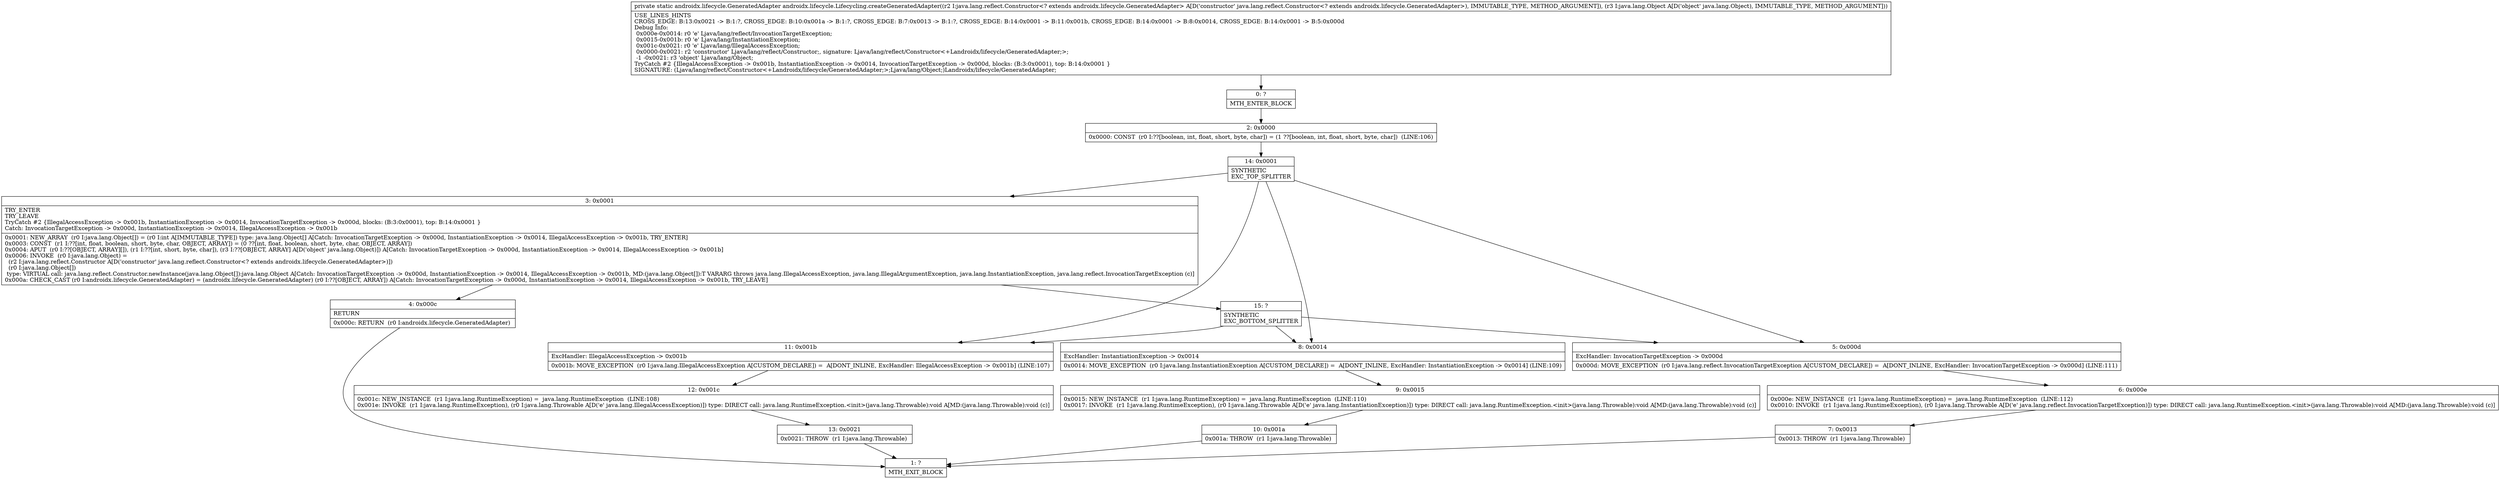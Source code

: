 digraph "CFG forandroidx.lifecycle.Lifecycling.createGeneratedAdapter(Ljava\/lang\/reflect\/Constructor;Ljava\/lang\/Object;)Landroidx\/lifecycle\/GeneratedAdapter;" {
Node_0 [shape=record,label="{0\:\ ?|MTH_ENTER_BLOCK\l}"];
Node_2 [shape=record,label="{2\:\ 0x0000|0x0000: CONST  (r0 I:??[boolean, int, float, short, byte, char]) = (1 ??[boolean, int, float, short, byte, char])  (LINE:106)\l}"];
Node_14 [shape=record,label="{14\:\ 0x0001|SYNTHETIC\lEXC_TOP_SPLITTER\l}"];
Node_3 [shape=record,label="{3\:\ 0x0001|TRY_ENTER\lTRY_LEAVE\lTryCatch #2 \{IllegalAccessException \-\> 0x001b, InstantiationException \-\> 0x0014, InvocationTargetException \-\> 0x000d, blocks: (B:3:0x0001), top: B:14:0x0001 \}\lCatch: InvocationTargetException \-\> 0x000d, InstantiationException \-\> 0x0014, IllegalAccessException \-\> 0x001b\l|0x0001: NEW_ARRAY  (r0 I:java.lang.Object[]) = (r0 I:int A[IMMUTABLE_TYPE]) type: java.lang.Object[] A[Catch: InvocationTargetException \-\> 0x000d, InstantiationException \-\> 0x0014, IllegalAccessException \-\> 0x001b, TRY_ENTER]\l0x0003: CONST  (r1 I:??[int, float, boolean, short, byte, char, OBJECT, ARRAY]) = (0 ??[int, float, boolean, short, byte, char, OBJECT, ARRAY]) \l0x0004: APUT  (r0 I:??[OBJECT, ARRAY][]), (r1 I:??[int, short, byte, char]), (r3 I:??[OBJECT, ARRAY] A[D('object' java.lang.Object)]) A[Catch: InvocationTargetException \-\> 0x000d, InstantiationException \-\> 0x0014, IllegalAccessException \-\> 0x001b]\l0x0006: INVOKE  (r0 I:java.lang.Object) = \l  (r2 I:java.lang.reflect.Constructor A[D('constructor' java.lang.reflect.Constructor\<? extends androidx.lifecycle.GeneratedAdapter\>)])\l  (r0 I:java.lang.Object[])\l type: VIRTUAL call: java.lang.reflect.Constructor.newInstance(java.lang.Object[]):java.lang.Object A[Catch: InvocationTargetException \-\> 0x000d, InstantiationException \-\> 0x0014, IllegalAccessException \-\> 0x001b, MD:(java.lang.Object[]):T VARARG throws java.lang.IllegalAccessException, java.lang.IllegalArgumentException, java.lang.InstantiationException, java.lang.reflect.InvocationTargetException (c)]\l0x000a: CHECK_CAST (r0 I:androidx.lifecycle.GeneratedAdapter) = (androidx.lifecycle.GeneratedAdapter) (r0 I:??[OBJECT, ARRAY]) A[Catch: InvocationTargetException \-\> 0x000d, InstantiationException \-\> 0x0014, IllegalAccessException \-\> 0x001b, TRY_LEAVE]\l}"];
Node_4 [shape=record,label="{4\:\ 0x000c|RETURN\l|0x000c: RETURN  (r0 I:androidx.lifecycle.GeneratedAdapter) \l}"];
Node_1 [shape=record,label="{1\:\ ?|MTH_EXIT_BLOCK\l}"];
Node_15 [shape=record,label="{15\:\ ?|SYNTHETIC\lEXC_BOTTOM_SPLITTER\l}"];
Node_11 [shape=record,label="{11\:\ 0x001b|ExcHandler: IllegalAccessException \-\> 0x001b\l|0x001b: MOVE_EXCEPTION  (r0 I:java.lang.IllegalAccessException A[CUSTOM_DECLARE]) =  A[DONT_INLINE, ExcHandler: IllegalAccessException \-\> 0x001b] (LINE:107)\l}"];
Node_12 [shape=record,label="{12\:\ 0x001c|0x001c: NEW_INSTANCE  (r1 I:java.lang.RuntimeException) =  java.lang.RuntimeException  (LINE:108)\l0x001e: INVOKE  (r1 I:java.lang.RuntimeException), (r0 I:java.lang.Throwable A[D('e' java.lang.IllegalAccessException)]) type: DIRECT call: java.lang.RuntimeException.\<init\>(java.lang.Throwable):void A[MD:(java.lang.Throwable):void (c)]\l}"];
Node_13 [shape=record,label="{13\:\ 0x0021|0x0021: THROW  (r1 I:java.lang.Throwable) \l}"];
Node_8 [shape=record,label="{8\:\ 0x0014|ExcHandler: InstantiationException \-\> 0x0014\l|0x0014: MOVE_EXCEPTION  (r0 I:java.lang.InstantiationException A[CUSTOM_DECLARE]) =  A[DONT_INLINE, ExcHandler: InstantiationException \-\> 0x0014] (LINE:109)\l}"];
Node_9 [shape=record,label="{9\:\ 0x0015|0x0015: NEW_INSTANCE  (r1 I:java.lang.RuntimeException) =  java.lang.RuntimeException  (LINE:110)\l0x0017: INVOKE  (r1 I:java.lang.RuntimeException), (r0 I:java.lang.Throwable A[D('e' java.lang.InstantiationException)]) type: DIRECT call: java.lang.RuntimeException.\<init\>(java.lang.Throwable):void A[MD:(java.lang.Throwable):void (c)]\l}"];
Node_10 [shape=record,label="{10\:\ 0x001a|0x001a: THROW  (r1 I:java.lang.Throwable) \l}"];
Node_5 [shape=record,label="{5\:\ 0x000d|ExcHandler: InvocationTargetException \-\> 0x000d\l|0x000d: MOVE_EXCEPTION  (r0 I:java.lang.reflect.InvocationTargetException A[CUSTOM_DECLARE]) =  A[DONT_INLINE, ExcHandler: InvocationTargetException \-\> 0x000d] (LINE:111)\l}"];
Node_6 [shape=record,label="{6\:\ 0x000e|0x000e: NEW_INSTANCE  (r1 I:java.lang.RuntimeException) =  java.lang.RuntimeException  (LINE:112)\l0x0010: INVOKE  (r1 I:java.lang.RuntimeException), (r0 I:java.lang.Throwable A[D('e' java.lang.reflect.InvocationTargetException)]) type: DIRECT call: java.lang.RuntimeException.\<init\>(java.lang.Throwable):void A[MD:(java.lang.Throwable):void (c)]\l}"];
Node_7 [shape=record,label="{7\:\ 0x0013|0x0013: THROW  (r1 I:java.lang.Throwable) \l}"];
MethodNode[shape=record,label="{private static androidx.lifecycle.GeneratedAdapter androidx.lifecycle.Lifecycling.createGeneratedAdapter((r2 I:java.lang.reflect.Constructor\<? extends androidx.lifecycle.GeneratedAdapter\> A[D('constructor' java.lang.reflect.Constructor\<? extends androidx.lifecycle.GeneratedAdapter\>), IMMUTABLE_TYPE, METHOD_ARGUMENT]), (r3 I:java.lang.Object A[D('object' java.lang.Object), IMMUTABLE_TYPE, METHOD_ARGUMENT]))  | USE_LINES_HINTS\lCROSS_EDGE: B:13:0x0021 \-\> B:1:?, CROSS_EDGE: B:10:0x001a \-\> B:1:?, CROSS_EDGE: B:7:0x0013 \-\> B:1:?, CROSS_EDGE: B:14:0x0001 \-\> B:11:0x001b, CROSS_EDGE: B:14:0x0001 \-\> B:8:0x0014, CROSS_EDGE: B:14:0x0001 \-\> B:5:0x000d\lDebug Info:\l  0x000e\-0x0014: r0 'e' Ljava\/lang\/reflect\/InvocationTargetException;\l  0x0015\-0x001b: r0 'e' Ljava\/lang\/InstantiationException;\l  0x001c\-0x0021: r0 'e' Ljava\/lang\/IllegalAccessException;\l  0x0000\-0x0021: r2 'constructor' Ljava\/lang\/reflect\/Constructor;, signature: Ljava\/lang\/reflect\/Constructor\<+Landroidx\/lifecycle\/GeneratedAdapter;\>;\l  \-1 \-0x0021: r3 'object' Ljava\/lang\/Object;\lTryCatch #2 \{IllegalAccessException \-\> 0x001b, InstantiationException \-\> 0x0014, InvocationTargetException \-\> 0x000d, blocks: (B:3:0x0001), top: B:14:0x0001 \}\lSIGNATURE: (Ljava\/lang\/reflect\/Constructor\<+Landroidx\/lifecycle\/GeneratedAdapter;\>;Ljava\/lang\/Object;)Landroidx\/lifecycle\/GeneratedAdapter;\l}"];
MethodNode -> Node_0;Node_0 -> Node_2;
Node_2 -> Node_14;
Node_14 -> Node_3;
Node_14 -> Node_11;
Node_14 -> Node_8;
Node_14 -> Node_5;
Node_3 -> Node_4;
Node_3 -> Node_15;
Node_4 -> Node_1;
Node_15 -> Node_11;
Node_15 -> Node_8;
Node_15 -> Node_5;
Node_11 -> Node_12;
Node_12 -> Node_13;
Node_13 -> Node_1;
Node_8 -> Node_9;
Node_9 -> Node_10;
Node_10 -> Node_1;
Node_5 -> Node_6;
Node_6 -> Node_7;
Node_7 -> Node_1;
}


